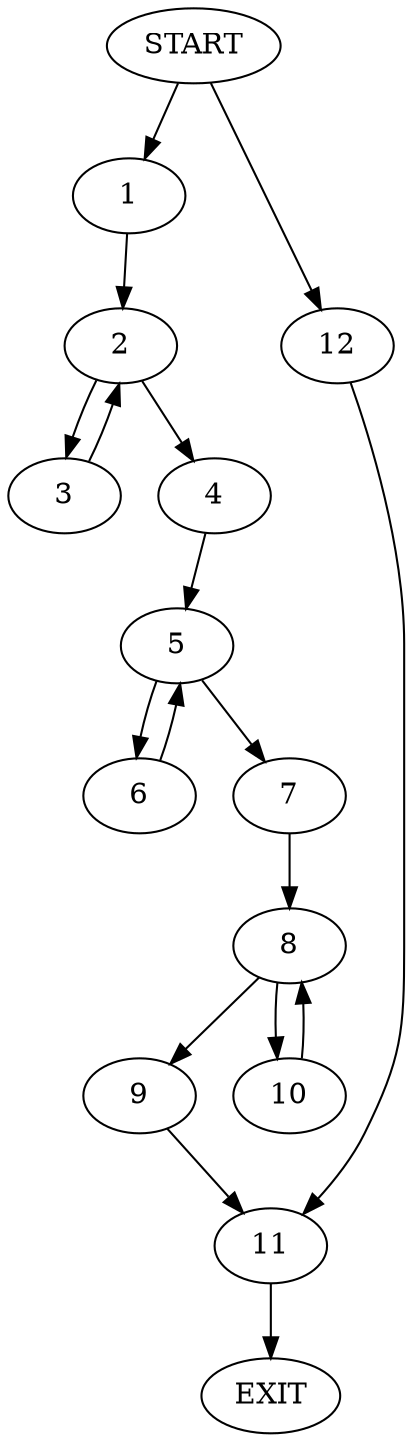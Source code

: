 digraph {
0 [label="START"]
13 [label="EXIT"]
0 -> 1
1 -> 2
2 -> 3
2 -> 4
4 -> 5
3 -> 2
5 -> 6
5 -> 7
7 -> 8
6 -> 5
8 -> 9
8 -> 10
10 -> 8
9 -> 11
11 -> 13
0 -> 12
12 -> 11
}
